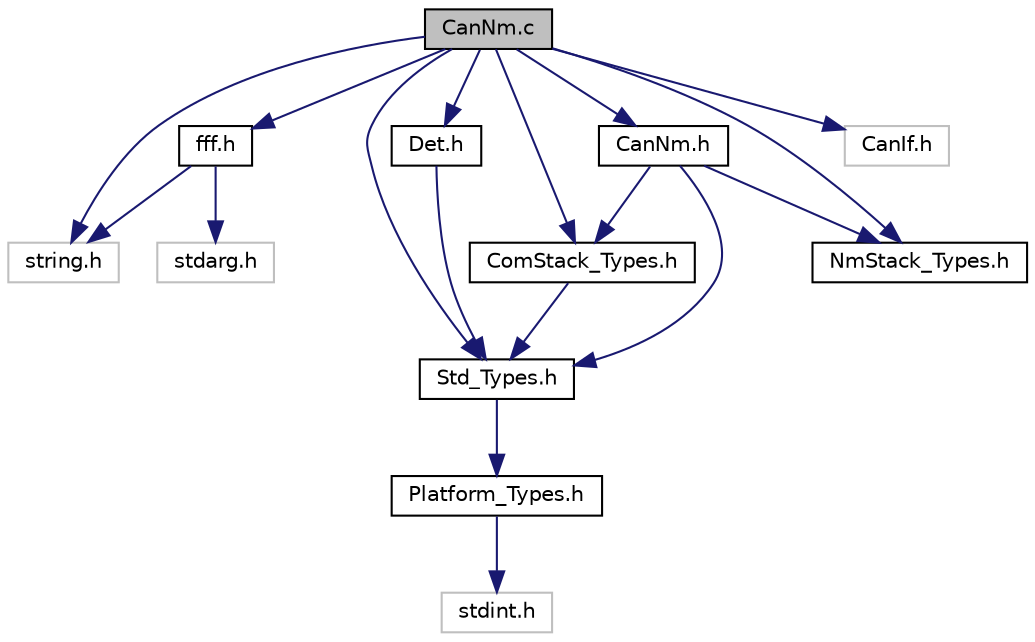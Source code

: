 digraph "CanNm.c"
{
  edge [fontname="Helvetica",fontsize="10",labelfontname="Helvetica",labelfontsize="10"];
  node [fontname="Helvetica",fontsize="10",shape=record];
  Node1 [label="CanNm.c",height=0.2,width=0.4,color="black", fillcolor="grey75", style="filled", fontcolor="black"];
  Node1 -> Node2 [color="midnightblue",fontsize="10",style="solid"];
  Node2 [label="string.h",height=0.2,width=0.4,color="grey75", fillcolor="white", style="filled"];
  Node1 -> Node3 [color="midnightblue",fontsize="10",style="solid"];
  Node3 [label="Std_Types.h",height=0.2,width=0.4,color="black", fillcolor="white", style="filled",URL="$Std__Types_8h_source.html"];
  Node3 -> Node4 [color="midnightblue",fontsize="10",style="solid"];
  Node4 [label="Platform_Types.h",height=0.2,width=0.4,color="black", fillcolor="white", style="filled",URL="$Platform__Types_8h_source.html"];
  Node4 -> Node5 [color="midnightblue",fontsize="10",style="solid"];
  Node5 [label="stdint.h",height=0.2,width=0.4,color="grey75", fillcolor="white", style="filled"];
  Node1 -> Node6 [color="midnightblue",fontsize="10",style="solid"];
  Node6 [label="ComStack_Types.h",height=0.2,width=0.4,color="black", fillcolor="white", style="filled",URL="$ComStack__Types_8h_source.html"];
  Node6 -> Node3 [color="midnightblue",fontsize="10",style="solid"];
  Node1 -> Node7 [color="midnightblue",fontsize="10",style="solid"];
  Node7 [label="Det.h",height=0.2,width=0.4,color="black", fillcolor="white", style="filled",URL="$Det_8h_source.html"];
  Node7 -> Node3 [color="midnightblue",fontsize="10",style="solid"];
  Node1 -> Node8 [color="midnightblue",fontsize="10",style="solid"];
  Node8 [label="NmStack_Types.h",height=0.2,width=0.4,color="black", fillcolor="white", style="filled",URL="$NmStack__Types_8h_source.html"];
  Node1 -> Node9 [color="midnightblue",fontsize="10",style="solid"];
  Node9 [label="CanIf.h",height=0.2,width=0.4,color="grey75", fillcolor="white", style="filled"];
  Node1 -> Node10 [color="midnightblue",fontsize="10",style="solid"];
  Node10 [label="CanNm.h",height=0.2,width=0.4,color="black", fillcolor="white", style="filled",URL="$CanNm_8h.html",tooltip="Can Network Management Module. "];
  Node10 -> Node3 [color="midnightblue",fontsize="10",style="solid"];
  Node10 -> Node6 [color="midnightblue",fontsize="10",style="solid"];
  Node10 -> Node8 [color="midnightblue",fontsize="10",style="solid"];
  Node1 -> Node11 [color="midnightblue",fontsize="10",style="solid"];
  Node11 [label="fff.h",height=0.2,width=0.4,color="black", fillcolor="white", style="filled",URL="$fff_8h_source.html"];
  Node11 -> Node12 [color="midnightblue",fontsize="10",style="solid"];
  Node12 [label="stdarg.h",height=0.2,width=0.4,color="grey75", fillcolor="white", style="filled"];
  Node11 -> Node2 [color="midnightblue",fontsize="10",style="solid"];
}
